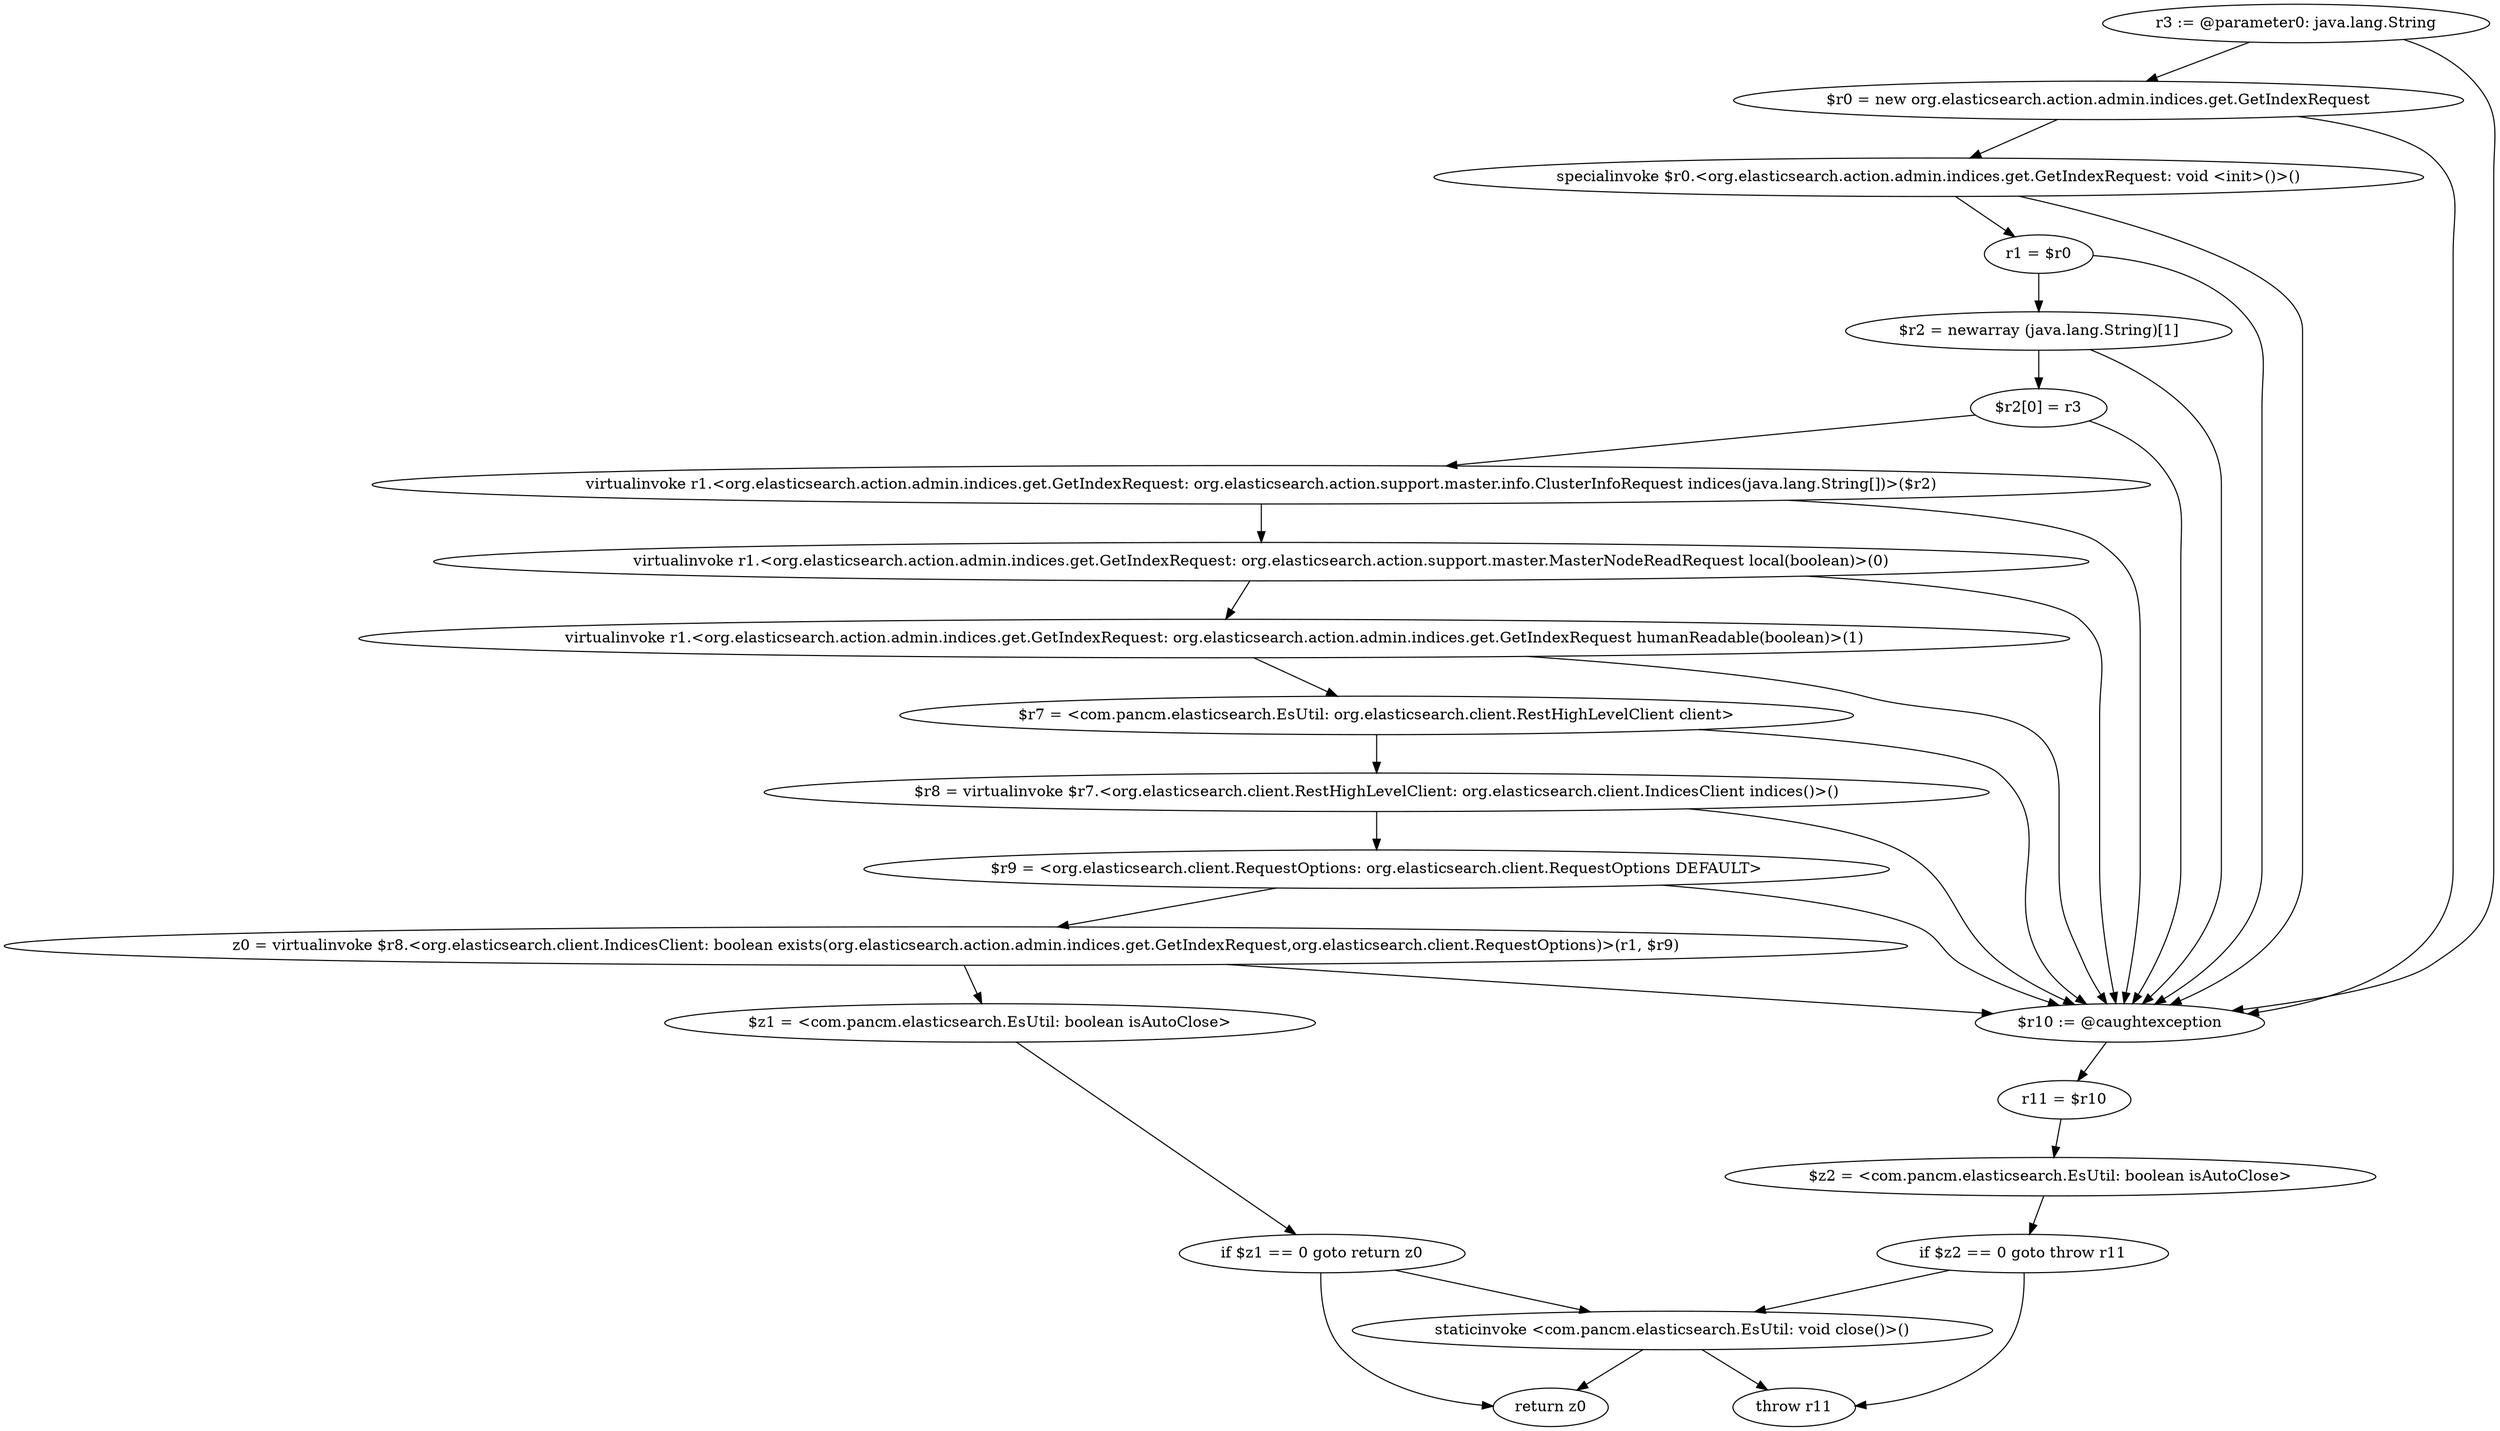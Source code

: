 digraph "unitGraph" {
    "r3 := @parameter0: java.lang.String"
    "$r0 = new org.elasticsearch.action.admin.indices.get.GetIndexRequest"
    "specialinvoke $r0.<org.elasticsearch.action.admin.indices.get.GetIndexRequest: void <init>()>()"
    "r1 = $r0"
    "$r2 = newarray (java.lang.String)[1]"
    "$r2[0] = r3"
    "virtualinvoke r1.<org.elasticsearch.action.admin.indices.get.GetIndexRequest: org.elasticsearch.action.support.master.info.ClusterInfoRequest indices(java.lang.String[])>($r2)"
    "virtualinvoke r1.<org.elasticsearch.action.admin.indices.get.GetIndexRequest: org.elasticsearch.action.support.master.MasterNodeReadRequest local(boolean)>(0)"
    "virtualinvoke r1.<org.elasticsearch.action.admin.indices.get.GetIndexRequest: org.elasticsearch.action.admin.indices.get.GetIndexRequest humanReadable(boolean)>(1)"
    "$r7 = <com.pancm.elasticsearch.EsUtil: org.elasticsearch.client.RestHighLevelClient client>"
    "$r8 = virtualinvoke $r7.<org.elasticsearch.client.RestHighLevelClient: org.elasticsearch.client.IndicesClient indices()>()"
    "$r9 = <org.elasticsearch.client.RequestOptions: org.elasticsearch.client.RequestOptions DEFAULT>"
    "z0 = virtualinvoke $r8.<org.elasticsearch.client.IndicesClient: boolean exists(org.elasticsearch.action.admin.indices.get.GetIndexRequest,org.elasticsearch.client.RequestOptions)>(r1, $r9)"
    "$z1 = <com.pancm.elasticsearch.EsUtil: boolean isAutoClose>"
    "if $z1 == 0 goto return z0"
    "staticinvoke <com.pancm.elasticsearch.EsUtil: void close()>()"
    "return z0"
    "$r10 := @caughtexception"
    "r11 = $r10"
    "$z2 = <com.pancm.elasticsearch.EsUtil: boolean isAutoClose>"
    "if $z2 == 0 goto throw r11"
    "throw r11"
    "r3 := @parameter0: java.lang.String"->"$r0 = new org.elasticsearch.action.admin.indices.get.GetIndexRequest";
    "r3 := @parameter0: java.lang.String"->"$r10 := @caughtexception";
    "$r0 = new org.elasticsearch.action.admin.indices.get.GetIndexRequest"->"specialinvoke $r0.<org.elasticsearch.action.admin.indices.get.GetIndexRequest: void <init>()>()";
    "$r0 = new org.elasticsearch.action.admin.indices.get.GetIndexRequest"->"$r10 := @caughtexception";
    "specialinvoke $r0.<org.elasticsearch.action.admin.indices.get.GetIndexRequest: void <init>()>()"->"r1 = $r0";
    "specialinvoke $r0.<org.elasticsearch.action.admin.indices.get.GetIndexRequest: void <init>()>()"->"$r10 := @caughtexception";
    "r1 = $r0"->"$r2 = newarray (java.lang.String)[1]";
    "r1 = $r0"->"$r10 := @caughtexception";
    "$r2 = newarray (java.lang.String)[1]"->"$r2[0] = r3";
    "$r2 = newarray (java.lang.String)[1]"->"$r10 := @caughtexception";
    "$r2[0] = r3"->"virtualinvoke r1.<org.elasticsearch.action.admin.indices.get.GetIndexRequest: org.elasticsearch.action.support.master.info.ClusterInfoRequest indices(java.lang.String[])>($r2)";
    "$r2[0] = r3"->"$r10 := @caughtexception";
    "virtualinvoke r1.<org.elasticsearch.action.admin.indices.get.GetIndexRequest: org.elasticsearch.action.support.master.info.ClusterInfoRequest indices(java.lang.String[])>($r2)"->"virtualinvoke r1.<org.elasticsearch.action.admin.indices.get.GetIndexRequest: org.elasticsearch.action.support.master.MasterNodeReadRequest local(boolean)>(0)";
    "virtualinvoke r1.<org.elasticsearch.action.admin.indices.get.GetIndexRequest: org.elasticsearch.action.support.master.info.ClusterInfoRequest indices(java.lang.String[])>($r2)"->"$r10 := @caughtexception";
    "virtualinvoke r1.<org.elasticsearch.action.admin.indices.get.GetIndexRequest: org.elasticsearch.action.support.master.MasterNodeReadRequest local(boolean)>(0)"->"virtualinvoke r1.<org.elasticsearch.action.admin.indices.get.GetIndexRequest: org.elasticsearch.action.admin.indices.get.GetIndexRequest humanReadable(boolean)>(1)";
    "virtualinvoke r1.<org.elasticsearch.action.admin.indices.get.GetIndexRequest: org.elasticsearch.action.support.master.MasterNodeReadRequest local(boolean)>(0)"->"$r10 := @caughtexception";
    "virtualinvoke r1.<org.elasticsearch.action.admin.indices.get.GetIndexRequest: org.elasticsearch.action.admin.indices.get.GetIndexRequest humanReadable(boolean)>(1)"->"$r7 = <com.pancm.elasticsearch.EsUtil: org.elasticsearch.client.RestHighLevelClient client>";
    "virtualinvoke r1.<org.elasticsearch.action.admin.indices.get.GetIndexRequest: org.elasticsearch.action.admin.indices.get.GetIndexRequest humanReadable(boolean)>(1)"->"$r10 := @caughtexception";
    "$r7 = <com.pancm.elasticsearch.EsUtil: org.elasticsearch.client.RestHighLevelClient client>"->"$r8 = virtualinvoke $r7.<org.elasticsearch.client.RestHighLevelClient: org.elasticsearch.client.IndicesClient indices()>()";
    "$r7 = <com.pancm.elasticsearch.EsUtil: org.elasticsearch.client.RestHighLevelClient client>"->"$r10 := @caughtexception";
    "$r8 = virtualinvoke $r7.<org.elasticsearch.client.RestHighLevelClient: org.elasticsearch.client.IndicesClient indices()>()"->"$r9 = <org.elasticsearch.client.RequestOptions: org.elasticsearch.client.RequestOptions DEFAULT>";
    "$r8 = virtualinvoke $r7.<org.elasticsearch.client.RestHighLevelClient: org.elasticsearch.client.IndicesClient indices()>()"->"$r10 := @caughtexception";
    "$r9 = <org.elasticsearch.client.RequestOptions: org.elasticsearch.client.RequestOptions DEFAULT>"->"z0 = virtualinvoke $r8.<org.elasticsearch.client.IndicesClient: boolean exists(org.elasticsearch.action.admin.indices.get.GetIndexRequest,org.elasticsearch.client.RequestOptions)>(r1, $r9)";
    "$r9 = <org.elasticsearch.client.RequestOptions: org.elasticsearch.client.RequestOptions DEFAULT>"->"$r10 := @caughtexception";
    "z0 = virtualinvoke $r8.<org.elasticsearch.client.IndicesClient: boolean exists(org.elasticsearch.action.admin.indices.get.GetIndexRequest,org.elasticsearch.client.RequestOptions)>(r1, $r9)"->"$z1 = <com.pancm.elasticsearch.EsUtil: boolean isAutoClose>";
    "z0 = virtualinvoke $r8.<org.elasticsearch.client.IndicesClient: boolean exists(org.elasticsearch.action.admin.indices.get.GetIndexRequest,org.elasticsearch.client.RequestOptions)>(r1, $r9)"->"$r10 := @caughtexception";
    "$z1 = <com.pancm.elasticsearch.EsUtil: boolean isAutoClose>"->"if $z1 == 0 goto return z0";
    "if $z1 == 0 goto return z0"->"staticinvoke <com.pancm.elasticsearch.EsUtil: void close()>()";
    "if $z1 == 0 goto return z0"->"return z0";
    "staticinvoke <com.pancm.elasticsearch.EsUtil: void close()>()"->"return z0";
    "$r10 := @caughtexception"->"r11 = $r10";
    "r11 = $r10"->"$z2 = <com.pancm.elasticsearch.EsUtil: boolean isAutoClose>";
    "$z2 = <com.pancm.elasticsearch.EsUtil: boolean isAutoClose>"->"if $z2 == 0 goto throw r11";
    "if $z2 == 0 goto throw r11"->"staticinvoke <com.pancm.elasticsearch.EsUtil: void close()>()";
    "if $z2 == 0 goto throw r11"->"throw r11";
    "staticinvoke <com.pancm.elasticsearch.EsUtil: void close()>()"->"throw r11";
}
